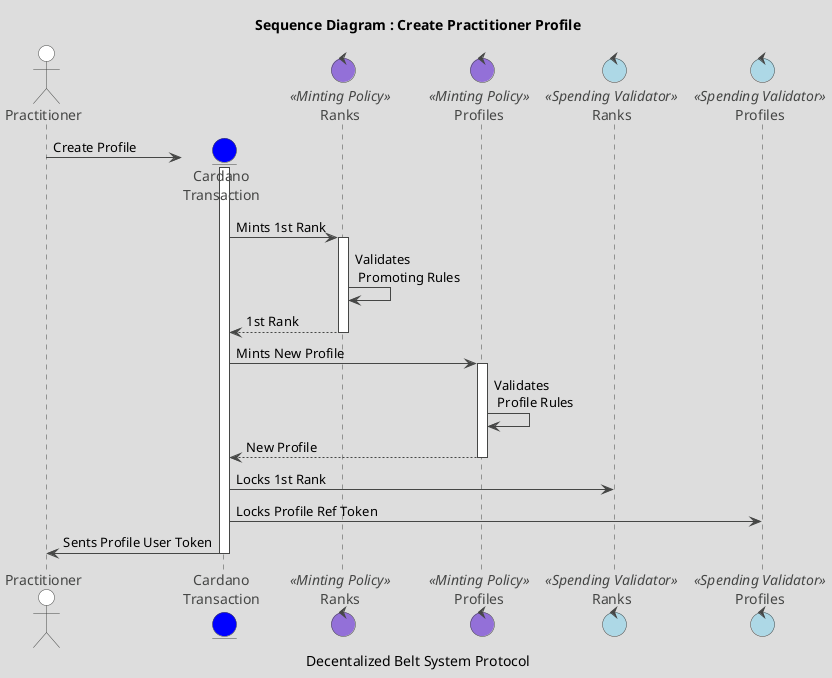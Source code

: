 @startuml CreateProfile-Practitioner

title: Sequence Diagram : Create Practitioner Profile
caption: Decentalized Belt System Protocol

!theme toy

skinparam control<< Spending Validator >>  {
    BackgroundColor LightBlue
}
skinparam control<< Minting Policy >>    {
    BackgroundColor MediumPurple
}


actor Practitioner #white
entity Cardano as "Cardano\nTransaction" #blue

control RankMP as "Ranks" << Minting Policy >>
control ProfilesMP as "Profiles" << Minting Policy >>
control RanksV as "Ranks" << Spending Validator >>
control ProfilesV as "Profiles" << Spending Validator >>

create Cardano
Practitioner -> Cardano --++ : Create Profile

Cardano -> RankMP ++ : Mints 1st Rank
RankMP -> RankMP : Validates\n Promoting Rules
RankMP --> Cardano --: 1st Rank


Cardano -> ProfilesMP ++ : Mints New Profile
ProfilesMP -> ProfilesMP : Validates\n Profile Rules
ProfilesMP --> Cardano --: New Profile

Cardano -> RanksV : Locks 1st Rank
Cardano -> ProfilesV : Locks Profile Ref Token
Cardano -> Practitioner --: Sents Profile User Token



@enduml

